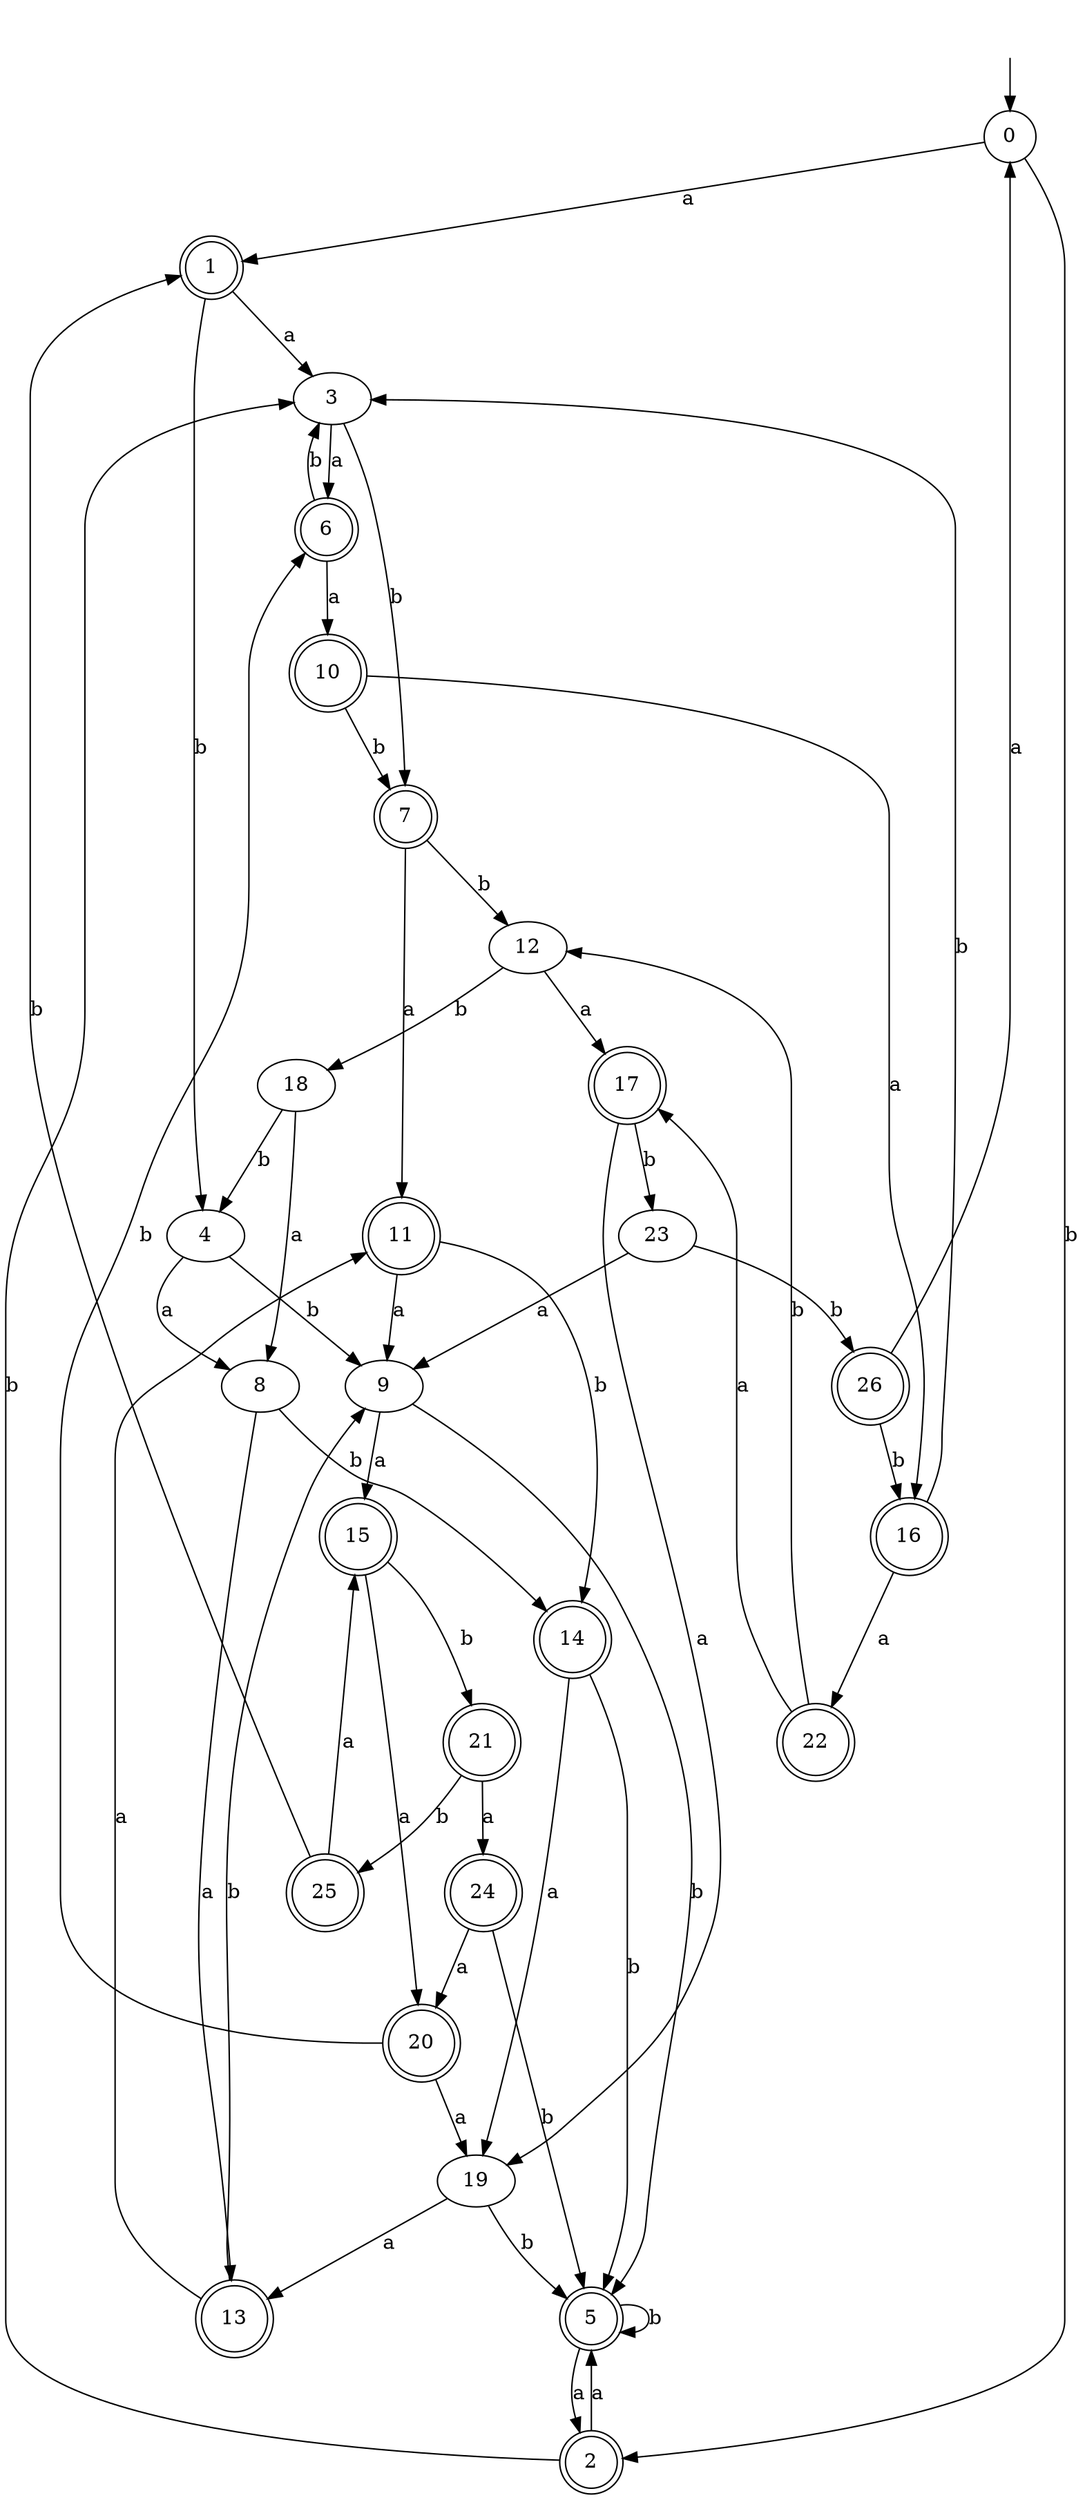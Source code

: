 digraph RandomDFA {
  __start0 [label="", shape=none];
  __start0 -> 0 [label=""];
  0 [shape=circle]
  0 -> 1 [label="a"]
  0 -> 2 [label="b"]
  1 [shape=doublecircle]
  1 -> 3 [label="a"]
  1 -> 4 [label="b"]
  2 [shape=doublecircle]
  2 -> 5 [label="a"]
  2 -> 3 [label="b"]
  3
  3 -> 6 [label="a"]
  3 -> 7 [label="b"]
  4
  4 -> 8 [label="a"]
  4 -> 9 [label="b"]
  5 [shape=doublecircle]
  5 -> 2 [label="a"]
  5 -> 5 [label="b"]
  6 [shape=doublecircle]
  6 -> 10 [label="a"]
  6 -> 3 [label="b"]
  7 [shape=doublecircle]
  7 -> 11 [label="a"]
  7 -> 12 [label="b"]
  8
  8 -> 13 [label="a"]
  8 -> 14 [label="b"]
  9
  9 -> 15 [label="a"]
  9 -> 5 [label="b"]
  10 [shape=doublecircle]
  10 -> 16 [label="a"]
  10 -> 7 [label="b"]
  11 [shape=doublecircle]
  11 -> 9 [label="a"]
  11 -> 14 [label="b"]
  12
  12 -> 17 [label="a"]
  12 -> 18 [label="b"]
  13 [shape=doublecircle]
  13 -> 11 [label="a"]
  13 -> 9 [label="b"]
  14 [shape=doublecircle]
  14 -> 19 [label="a"]
  14 -> 5 [label="b"]
  15 [shape=doublecircle]
  15 -> 20 [label="a"]
  15 -> 21 [label="b"]
  16 [shape=doublecircle]
  16 -> 22 [label="a"]
  16 -> 3 [label="b"]
  17 [shape=doublecircle]
  17 -> 19 [label="a"]
  17 -> 23 [label="b"]
  18
  18 -> 8 [label="a"]
  18 -> 4 [label="b"]
  19
  19 -> 13 [label="a"]
  19 -> 5 [label="b"]
  20 [shape=doublecircle]
  20 -> 19 [label="a"]
  20 -> 6 [label="b"]
  21 [shape=doublecircle]
  21 -> 24 [label="a"]
  21 -> 25 [label="b"]
  22 [shape=doublecircle]
  22 -> 17 [label="a"]
  22 -> 12 [label="b"]
  23
  23 -> 9 [label="a"]
  23 -> 26 [label="b"]
  24 [shape=doublecircle]
  24 -> 20 [label="a"]
  24 -> 5 [label="b"]
  25 [shape=doublecircle]
  25 -> 15 [label="a"]
  25 -> 1 [label="b"]
  26 [shape=doublecircle]
  26 -> 0 [label="a"]
  26 -> 16 [label="b"]
}
